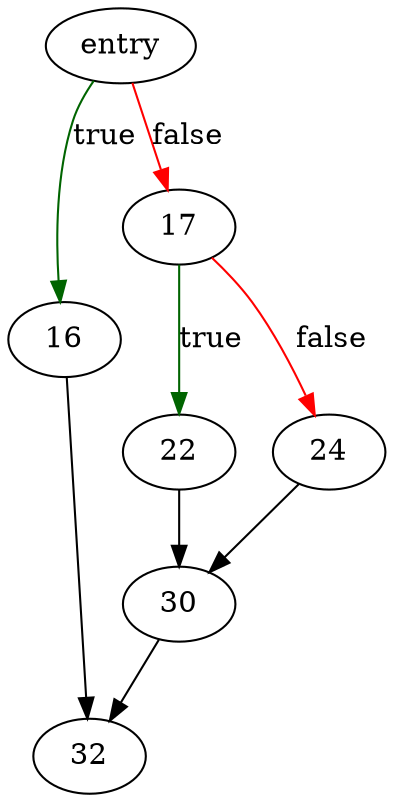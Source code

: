digraph "accessPayloadChecked" {
	// Node definitions.
	4 [label=entry];
	16;
	17;
	22;
	24;
	30;
	32;

	// Edge definitions.
	4 -> 16 [
		color=darkgreen
		label=true
	];
	4 -> 17 [
		color=red
		label=false
	];
	16 -> 32;
	17 -> 22 [
		color=darkgreen
		label=true
	];
	17 -> 24 [
		color=red
		label=false
	];
	22 -> 30;
	24 -> 30;
	30 -> 32;
}